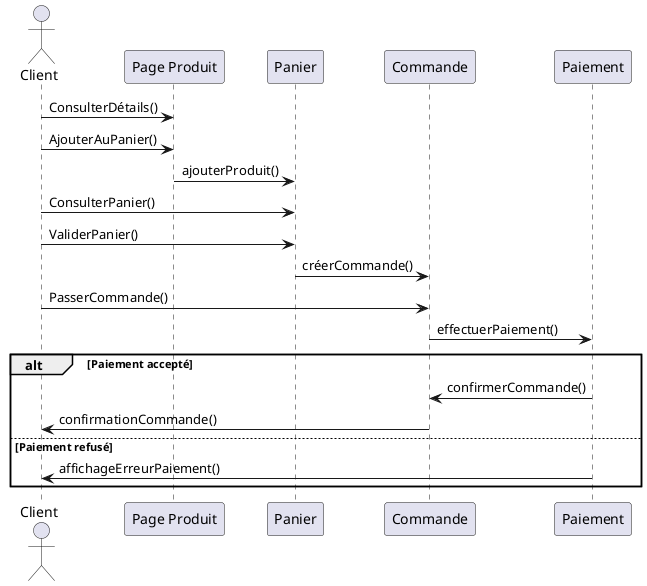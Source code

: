 @startuml
actor Client
participant "Page Produit" as Produit
participant Panier
participant Commande
participant Paiement

Client -> Produit : ConsulterDétails()
Client -> Produit : AjouterAuPanier()
Produit -> Panier : ajouterProduit()

Client -> Panier : ConsulterPanier()
Client -> Panier : ValiderPanier()
Panier -> Commande : créerCommande()

Client -> Commande : PasserCommande()
Commande -> Paiement : effectuerPaiement()
alt Paiement accepté
  Paiement -> Commande : confirmerCommande()
  Commande -> Client : confirmationCommande()
else Paiement refusé
  Paiement -> Client : affichageErreurPaiement()
end
@enduml
